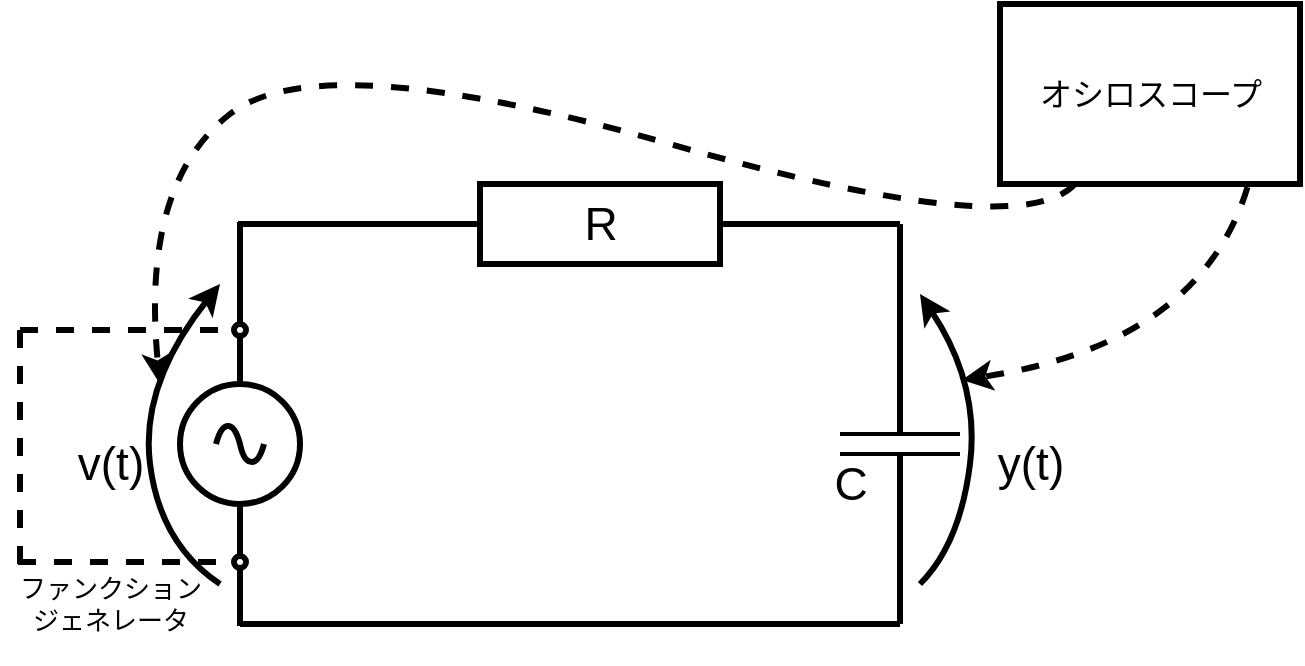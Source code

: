 <mxfile version="14.6.13" type="github">
  <diagram id="f1tBtcJ50UlOxQukmI69" name="Page-1">
    <mxGraphModel dx="946" dy="1726" grid="1" gridSize="10" guides="1" tooltips="1" connect="1" arrows="1" fold="1" page="1" pageScale="1" pageWidth="827" pageHeight="1169" math="0" shadow="0">
      <root>
        <mxCell id="0" />
        <mxCell id="1" parent="0" />
        <mxCell id="UIJCsC1O3rKOgPvQXzIZ-5" style="edgeStyle=none;rounded=0;orthogonalLoop=1;jettySize=auto;html=1;endArrow=none;endFill=0;strokeWidth=3;" parent="1" edge="1">
          <mxGeometry relative="1" as="geometry">
            <mxPoint x="230" y="99" as="targetPoint" />
            <mxPoint x="230" y="151" as="sourcePoint" />
          </mxGeometry>
        </mxCell>
        <mxCell id="UIJCsC1O3rKOgPvQXzIZ-7" style="edgeStyle=none;rounded=0;orthogonalLoop=1;jettySize=auto;html=1;endArrow=none;endFill=0;strokeWidth=3;" parent="1" edge="1">
          <mxGeometry relative="1" as="geometry">
            <mxPoint x="230" y="301" as="targetPoint" />
            <mxPoint x="230" y="271" as="sourcePoint" />
          </mxGeometry>
        </mxCell>
        <mxCell id="MJ-EbBg76eqFfNDMQMZW-9" style="edgeStyle=orthogonalEdgeStyle;rounded=0;orthogonalLoop=1;jettySize=auto;html=1;exitX=0.5;exitY=0;exitDx=0;exitDy=0;exitPerimeter=0;startArrow=none;startFill=0;endArrow=none;endFill=0;targetPerimeterSpacing=0;strokeWidth=3;" edge="1" parent="1" source="UIJCsC1O3rKOgPvQXzIZ-1">
          <mxGeometry relative="1" as="geometry">
            <mxPoint x="230" y="157" as="targetPoint" />
          </mxGeometry>
        </mxCell>
        <mxCell id="MJ-EbBg76eqFfNDMQMZW-10" style="edgeStyle=orthogonalEdgeStyle;rounded=0;orthogonalLoop=1;jettySize=auto;html=1;exitX=0.5;exitY=1;exitDx=0;exitDy=0;exitPerimeter=0;startArrow=none;startFill=0;endArrow=none;endFill=0;targetPerimeterSpacing=0;strokeWidth=3;" edge="1" parent="1" source="UIJCsC1O3rKOgPvQXzIZ-1">
          <mxGeometry relative="1" as="geometry">
            <mxPoint x="230" y="265" as="targetPoint" />
          </mxGeometry>
        </mxCell>
        <mxCell id="UIJCsC1O3rKOgPvQXzIZ-1" value="" style="pointerEvents=1;verticalLabelPosition=bottom;shadow=0;dashed=0;align=center;html=1;verticalAlign=top;shape=mxgraph.electrical.signal_sources.source;aspect=fixed;points=[[0.5,0,0],[1,0.5,0],[0.5,1,0],[0,0.5,0]];elSignalType=ac;strokeWidth=3;" parent="1" vertex="1">
          <mxGeometry x="200" y="180" width="60" height="60" as="geometry" />
        </mxCell>
        <mxCell id="UIJCsC1O3rKOgPvQXzIZ-6" style="edgeStyle=none;rounded=0;orthogonalLoop=1;jettySize=auto;html=1;exitX=0;exitY=0.5;exitDx=0;exitDy=0;endArrow=none;endFill=0;strokeWidth=3;" parent="1" source="UIJCsC1O3rKOgPvQXzIZ-2" edge="1">
          <mxGeometry relative="1" as="geometry">
            <mxPoint x="229" y="100" as="targetPoint" />
          </mxGeometry>
        </mxCell>
        <mxCell id="UIJCsC1O3rKOgPvQXzIZ-11" style="edgeStyle=none;rounded=0;orthogonalLoop=1;jettySize=auto;html=1;exitX=1;exitY=0.5;exitDx=0;exitDy=0;endArrow=none;endFill=0;strokeWidth=3;" parent="1" source="UIJCsC1O3rKOgPvQXzIZ-2" edge="1">
          <mxGeometry relative="1" as="geometry">
            <mxPoint x="560" y="100" as="targetPoint" />
          </mxGeometry>
        </mxCell>
        <mxCell id="UIJCsC1O3rKOgPvQXzIZ-2" value="" style="rounded=0;whiteSpace=wrap;html=1;strokeWidth=3;" parent="1" vertex="1">
          <mxGeometry x="350" y="80" width="120" height="40" as="geometry" />
        </mxCell>
        <mxCell id="UIJCsC1O3rKOgPvQXzIZ-12" style="edgeStyle=none;rounded=0;orthogonalLoop=1;jettySize=auto;html=1;exitX=0.46;exitY=0.5;exitDx=0;exitDy=0;exitPerimeter=0;endArrow=none;endFill=0;strokeWidth=3;" parent="1" source="UIJCsC1O3rKOgPvQXzIZ-8" edge="1">
          <mxGeometry relative="1" as="geometry">
            <mxPoint x="560" y="100" as="targetPoint" />
          </mxGeometry>
        </mxCell>
        <mxCell id="UIJCsC1O3rKOgPvQXzIZ-13" style="edgeStyle=none;rounded=0;orthogonalLoop=1;jettySize=auto;html=1;exitX=1;exitY=0.5;exitDx=0;exitDy=0;exitPerimeter=0;endArrow=none;endFill=0;strokeWidth=3;" parent="1" source="UIJCsC1O3rKOgPvQXzIZ-8" edge="1">
          <mxGeometry relative="1" as="geometry">
            <mxPoint x="560" y="300" as="targetPoint" />
          </mxGeometry>
        </mxCell>
        <mxCell id="UIJCsC1O3rKOgPvQXzIZ-8" value="" style="pointerEvents=1;verticalLabelPosition=bottom;shadow=0;dashed=0;align=center;html=1;verticalAlign=top;shape=mxgraph.electrical.capacitors.capacitor_1;rotation=90;strokeWidth=2;" parent="1" vertex="1">
          <mxGeometry x="510" y="180" width="100" height="60" as="geometry" />
        </mxCell>
        <mxCell id="UIJCsC1O3rKOgPvQXzIZ-17" style="edgeStyle=none;rounded=0;orthogonalLoop=1;jettySize=auto;html=1;endArrow=none;endFill=0;strokeWidth=3;" parent="1" edge="1">
          <mxGeometry relative="1" as="geometry">
            <mxPoint x="560" y="300" as="targetPoint" />
            <mxPoint x="230" y="300" as="sourcePoint" />
          </mxGeometry>
        </mxCell>
        <mxCell id="UIJCsC1O3rKOgPvQXzIZ-18" style="edgeStyle=none;rounded=0;orthogonalLoop=1;jettySize=auto;html=1;exitX=1;exitY=0.5;exitDx=0;exitDy=0;exitPerimeter=0;entryX=0.55;entryY=0.5;entryDx=0;entryDy=0;entryPerimeter=0;endArrow=none;endFill=0;strokeWidth=3;" parent="1" source="UIJCsC1O3rKOgPvQXzIZ-8" target="UIJCsC1O3rKOgPvQXzIZ-8" edge="1">
          <mxGeometry relative="1" as="geometry" />
        </mxCell>
        <mxCell id="MJ-EbBg76eqFfNDMQMZW-3" value="" style="endArrow=oval;html=1;strokeWidth=3;targetPerimeterSpacing=0;edgeStyle=orthogonalEdgeStyle;endFill=0;dashed=1;" edge="1" parent="1">
          <mxGeometry width="50" height="50" relative="1" as="geometry">
            <mxPoint x="120" y="153" as="sourcePoint" />
            <mxPoint x="230" y="153" as="targetPoint" />
          </mxGeometry>
        </mxCell>
        <mxCell id="MJ-EbBg76eqFfNDMQMZW-6" value="" style="endArrow=none;html=1;targetPerimeterSpacing=0;strokeWidth=3;dashed=1;" edge="1" parent="1">
          <mxGeometry width="50" height="50" relative="1" as="geometry">
            <mxPoint x="120" y="270" as="sourcePoint" />
            <mxPoint x="120" y="152" as="targetPoint" />
          </mxGeometry>
        </mxCell>
        <mxCell id="MJ-EbBg76eqFfNDMQMZW-7" value="" style="endArrow=oval;html=1;targetPerimeterSpacing=0;strokeWidth=3;endFill=0;dashed=1;" edge="1" parent="1">
          <mxGeometry width="50" height="50" relative="1" as="geometry">
            <mxPoint x="119" y="269" as="sourcePoint" />
            <mxPoint x="230" y="269" as="targetPoint" />
          </mxGeometry>
        </mxCell>
        <mxCell id="MJ-EbBg76eqFfNDMQMZW-18" value="" style="curved=1;endArrow=classic;html=1;targetPerimeterSpacing=0;strokeWidth=3;" edge="1" parent="1">
          <mxGeometry width="50" height="50" relative="1" as="geometry">
            <mxPoint x="220" y="280" as="sourcePoint" />
            <mxPoint x="220" y="130" as="targetPoint" />
            <Array as="points">
              <mxPoint x="190" y="260" />
              <mxPoint x="180" y="180" />
            </Array>
          </mxGeometry>
        </mxCell>
        <mxCell id="MJ-EbBg76eqFfNDMQMZW-19" value="" style="curved=1;endArrow=classic;html=1;strokeWidth=3;targetPerimeterSpacing=0;" edge="1" parent="1">
          <mxGeometry width="50" height="50" relative="1" as="geometry">
            <mxPoint x="570" y="280" as="sourcePoint" />
            <mxPoint x="570" y="135" as="targetPoint" />
            <Array as="points">
              <mxPoint x="590" y="260" />
              <mxPoint x="600" y="180" />
            </Array>
          </mxGeometry>
        </mxCell>
        <mxCell id="MJ-EbBg76eqFfNDMQMZW-20" value="&lt;font style=&quot;font-size: 23px&quot;&gt;R&lt;/font&gt;" style="text;html=1;resizable=0;autosize=1;align=center;verticalAlign=middle;points=[];fillColor=none;strokeColor=none;rounded=0;dashed=1;" vertex="1" parent="1">
          <mxGeometry x="395" y="90" width="30" height="20" as="geometry" />
        </mxCell>
        <mxCell id="MJ-EbBg76eqFfNDMQMZW-21" value="&lt;font style=&quot;font-size: 23px&quot;&gt;C&lt;/font&gt;" style="text;html=1;resizable=0;autosize=1;align=center;verticalAlign=middle;points=[];fillColor=none;strokeColor=none;rounded=0;dashed=1;" vertex="1" parent="1">
          <mxGeometry x="520" y="220" width="30" height="20" as="geometry" />
        </mxCell>
        <mxCell id="MJ-EbBg76eqFfNDMQMZW-23" value="&lt;span style=&quot;font-family: &amp;#34;hiragino kaku gothic pron&amp;#34; , &amp;#34;ヒラギノ角ゴ pron w3&amp;#34; , &amp;#34;meiryo&amp;#34; , , &amp;#34;osaka&amp;#34; , &amp;#34;ms pgothic&amp;#34; , &amp;#34;arial&amp;#34; , &amp;#34;helvetica&amp;#34; , sans-serif ; font-size: medium ; background-color: rgba(204 , 204 , 204 , 0.3)&quot;&gt;&lt;br&gt;&lt;/span&gt;" style="text;whiteSpace=wrap;html=1;" vertex="1" parent="1">
          <mxGeometry x="190" y="290" width="40" height="30" as="geometry" />
        </mxCell>
        <mxCell id="MJ-EbBg76eqFfNDMQMZW-26" value="&lt;font style=&quot;font-size: 13px&quot;&gt;ファンクション&lt;br&gt;ジェネレータ&lt;/font&gt;" style="text;html=1;resizable=0;autosize=1;align=center;verticalAlign=middle;points=[];fillColor=none;strokeColor=none;rounded=0;dashed=1;" vertex="1" parent="1">
          <mxGeometry x="110" y="275" width="110" height="30" as="geometry" />
        </mxCell>
        <mxCell id="MJ-EbBg76eqFfNDMQMZW-27" value="" style="curved=1;endArrow=classic;html=1;dashed=1;targetPerimeterSpacing=0;strokeWidth=3;exitX=0.25;exitY=1;exitDx=0;exitDy=0;" edge="1" parent="1" source="MJ-EbBg76eqFfNDMQMZW-31">
          <mxGeometry width="50" height="50" relative="1" as="geometry">
            <mxPoint x="690" y="50" as="sourcePoint" />
            <mxPoint x="190" y="180" as="targetPoint" />
            <Array as="points">
              <mxPoint x="620" y="110" />
              <mxPoint x="270" y="10" />
              <mxPoint x="180" y="80" />
            </Array>
          </mxGeometry>
        </mxCell>
        <mxCell id="MJ-EbBg76eqFfNDMQMZW-29" value="" style="curved=1;endArrow=classic;html=1;dashed=1;strokeWidth=3;sourcePerimeterSpacing=0;exitX=0.825;exitY=1.017;exitDx=0;exitDy=0;exitPerimeter=0;entryX=0.18;entryY=-0.017;entryDx=0;entryDy=0;entryPerimeter=0;" edge="1" parent="1" source="MJ-EbBg76eqFfNDMQMZW-31" target="UIJCsC1O3rKOgPvQXzIZ-8">
          <mxGeometry width="50" height="50" relative="1" as="geometry">
            <mxPoint x="720" y="90" as="sourcePoint" />
            <mxPoint x="600" y="210" as="targetPoint" />
            <Array as="points">
              <mxPoint x="710" y="160" />
            </Array>
          </mxGeometry>
        </mxCell>
        <mxCell id="MJ-EbBg76eqFfNDMQMZW-31" value="" style="rounded=0;whiteSpace=wrap;html=1;strokeWidth=3;" vertex="1" parent="1">
          <mxGeometry x="610" y="-10" width="150" height="90" as="geometry" />
        </mxCell>
        <mxCell id="MJ-EbBg76eqFfNDMQMZW-32" value="&lt;font style=&quot;font-size: 16px&quot;&gt;オシロスコープ&lt;/font&gt;" style="text;html=1;resizable=0;autosize=1;align=center;verticalAlign=middle;points=[];fillColor=none;strokeColor=none;rounded=0;" vertex="1" parent="1">
          <mxGeometry x="620" y="25" width="130" height="20" as="geometry" />
        </mxCell>
        <mxCell id="MJ-EbBg76eqFfNDMQMZW-33" value="&lt;span style=&quot;font-size: 23px&quot;&gt;v(t)&lt;/span&gt;" style="text;html=1;resizable=0;autosize=1;align=center;verticalAlign=middle;points=[];fillColor=none;strokeColor=none;rounded=0;dashed=1;" vertex="1" parent="1">
          <mxGeometry x="140" y="210" width="50" height="20" as="geometry" />
        </mxCell>
        <mxCell id="MJ-EbBg76eqFfNDMQMZW-34" value="&lt;span style=&quot;font-size: 23px&quot;&gt;y(t)&lt;/span&gt;" style="text;html=1;resizable=0;autosize=1;align=center;verticalAlign=middle;points=[];fillColor=none;strokeColor=none;rounded=0;dashed=1;" vertex="1" parent="1">
          <mxGeometry x="600" y="210" width="50" height="20" as="geometry" />
        </mxCell>
      </root>
    </mxGraphModel>
  </diagram>
</mxfile>
